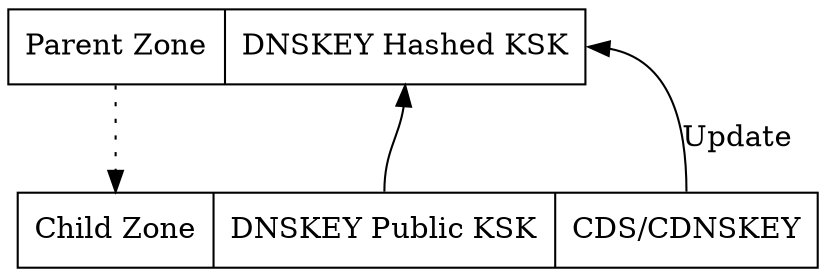 digraph structs {
node [shape=record];
	struct1 [shape=record, label="<f10>Parent Zone|<f1> DNSKEY Hashed KSK"];
	struct2 [shape=record, label="<f11>Child Zone|<f2> DNSKEY Public KSK|<f3> CDS/CDNSKEY"];

	struct1:f10 -> struct2:f11 [style=dotted];
	struct2:f2 -> struct1:f1
	struct2:f3 -> struct1:f1 [label="Update"];
}
